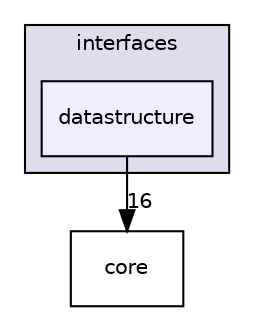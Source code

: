 digraph "interfaces/datastructure" {
  compound=true
  node [ fontsize="10", fontname="Helvetica"];
  edge [ labelfontsize="10", labelfontname="Helvetica"];
  subgraph clusterdir_ff6b5900125bb0123025c1cb24bdc726 {
    graph [ bgcolor="#ddddee", pencolor="black", label="interfaces" fontname="Helvetica", fontsize="10", URL="dir_ff6b5900125bb0123025c1cb24bdc726.html"]
  dir_3163639002ef67c6c12f1b2ccf7afca4 [shape=box, label="datastructure", style="filled", fillcolor="#eeeeff", pencolor="black", URL="dir_3163639002ef67c6c12f1b2ccf7afca4.html"];
  }
  dir_77ad411c1185b239213b2b94f266553b [shape=box label="core" URL="dir_77ad411c1185b239213b2b94f266553b.html"];
  dir_3163639002ef67c6c12f1b2ccf7afca4->dir_77ad411c1185b239213b2b94f266553b [headlabel="16", labeldistance=1.5 headhref="dir_000023_000022.html"];
}

